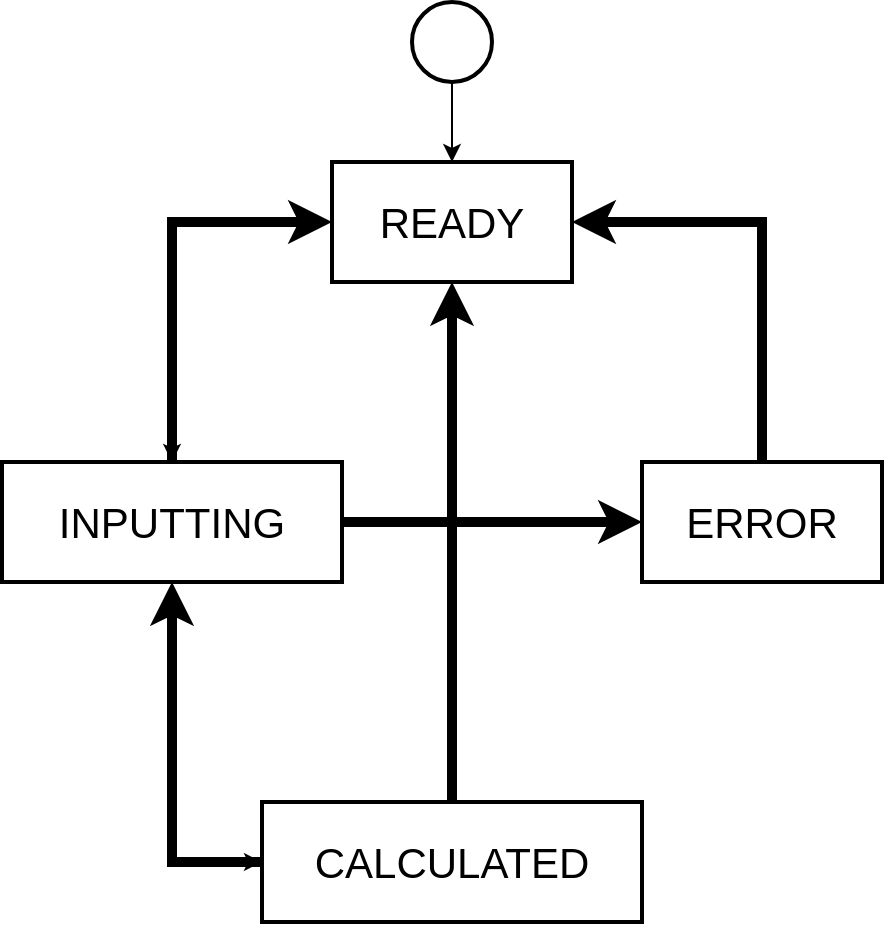<mxfile version="26.2.2">
  <diagram name="페이지-1" id="p568x0F5C-pffo1-Ry7s">
    <mxGraphModel dx="1362" dy="843" grid="1" gridSize="10" guides="1" tooltips="1" connect="1" arrows="1" fold="1" page="1" pageScale="1" pageWidth="4681" pageHeight="3300" math="0" shadow="0">
      <root>
        <mxCell id="0" />
        <mxCell id="1" parent="0" />
        <mxCell id="d4MO3R_pMteDhGbNmbMq-5" value="" style="edgeStyle=orthogonalEdgeStyle;rounded=0;orthogonalLoop=1;jettySize=auto;html=1;fontSize=21;" edge="1" parent="1" source="d4MO3R_pMteDhGbNmbMq-2" target="d4MO3R_pMteDhGbNmbMq-4">
          <mxGeometry relative="1" as="geometry" />
        </mxCell>
        <mxCell id="d4MO3R_pMteDhGbNmbMq-2" value="" style="strokeWidth=2;html=1;shape=mxgraph.flowchart.start_2;whiteSpace=wrap;fontSize=21;" vertex="1" parent="1">
          <mxGeometry x="745" y="80" width="40" height="40" as="geometry" />
        </mxCell>
        <mxCell id="d4MO3R_pMteDhGbNmbMq-8" value="" style="edgeStyle=orthogonalEdgeStyle;rounded=0;orthogonalLoop=1;jettySize=auto;html=1;" edge="1" parent="1" source="d4MO3R_pMteDhGbNmbMq-4" target="d4MO3R_pMteDhGbNmbMq-7">
          <mxGeometry relative="1" as="geometry">
            <Array as="points">
              <mxPoint x="625" y="190" />
            </Array>
          </mxGeometry>
        </mxCell>
        <mxCell id="d4MO3R_pMteDhGbNmbMq-4" value="READY" style="whiteSpace=wrap;html=1;strokeWidth=2;fontSize=21;" vertex="1" parent="1">
          <mxGeometry x="705" y="160" width="120" height="60" as="geometry" />
        </mxCell>
        <mxCell id="d4MO3R_pMteDhGbNmbMq-10" value="" style="edgeStyle=orthogonalEdgeStyle;rounded=0;orthogonalLoop=1;jettySize=auto;html=1;" edge="1" parent="1" source="d4MO3R_pMteDhGbNmbMq-7" target="d4MO3R_pMteDhGbNmbMq-9">
          <mxGeometry relative="1" as="geometry">
            <Array as="points">
              <mxPoint x="625" y="510" />
            </Array>
          </mxGeometry>
        </mxCell>
        <mxCell id="d4MO3R_pMteDhGbNmbMq-13" value="" style="edgeStyle=orthogonalEdgeStyle;rounded=0;orthogonalLoop=1;jettySize=auto;html=1;strokeWidth=5;" edge="1" parent="1" source="d4MO3R_pMteDhGbNmbMq-7" target="d4MO3R_pMteDhGbNmbMq-12">
          <mxGeometry relative="1" as="geometry" />
        </mxCell>
        <mxCell id="d4MO3R_pMteDhGbNmbMq-16" style="edgeStyle=orthogonalEdgeStyle;rounded=0;orthogonalLoop=1;jettySize=auto;html=1;entryX=0;entryY=0.5;entryDx=0;entryDy=0;strokeWidth=5;" edge="1" parent="1" source="d4MO3R_pMteDhGbNmbMq-7" target="d4MO3R_pMteDhGbNmbMq-4">
          <mxGeometry relative="1" as="geometry">
            <Array as="points">
              <mxPoint x="625" y="190" />
            </Array>
          </mxGeometry>
        </mxCell>
        <mxCell id="d4MO3R_pMteDhGbNmbMq-7" value="INPUTTING" style="whiteSpace=wrap;html=1;fontSize=21;strokeWidth=2;" vertex="1" parent="1">
          <mxGeometry x="540" y="310" width="170" height="60" as="geometry" />
        </mxCell>
        <mxCell id="d4MO3R_pMteDhGbNmbMq-15" style="edgeStyle=orthogonalEdgeStyle;rounded=0;orthogonalLoop=1;jettySize=auto;html=1;entryX=0.5;entryY=1;entryDx=0;entryDy=0;strokeWidth=5;" edge="1" parent="1" source="d4MO3R_pMteDhGbNmbMq-9" target="d4MO3R_pMteDhGbNmbMq-4">
          <mxGeometry relative="1" as="geometry" />
        </mxCell>
        <mxCell id="d4MO3R_pMteDhGbNmbMq-17" style="edgeStyle=orthogonalEdgeStyle;rounded=0;orthogonalLoop=1;jettySize=auto;html=1;entryX=0.5;entryY=1;entryDx=0;entryDy=0;strokeWidth=5;" edge="1" parent="1" source="d4MO3R_pMteDhGbNmbMq-9" target="d4MO3R_pMteDhGbNmbMq-7">
          <mxGeometry relative="1" as="geometry">
            <Array as="points">
              <mxPoint x="625" y="510" />
            </Array>
          </mxGeometry>
        </mxCell>
        <mxCell id="d4MO3R_pMteDhGbNmbMq-9" value="CALCULATED" style="whiteSpace=wrap;html=1;fontSize=21;strokeWidth=2;" vertex="1" parent="1">
          <mxGeometry x="670" y="480" width="190" height="60" as="geometry" />
        </mxCell>
        <mxCell id="d4MO3R_pMteDhGbNmbMq-14" style="edgeStyle=orthogonalEdgeStyle;rounded=0;orthogonalLoop=1;jettySize=auto;html=1;entryX=1;entryY=0.5;entryDx=0;entryDy=0;strokeWidth=5;" edge="1" parent="1" source="d4MO3R_pMteDhGbNmbMq-12" target="d4MO3R_pMteDhGbNmbMq-4">
          <mxGeometry relative="1" as="geometry">
            <Array as="points">
              <mxPoint x="920" y="190" />
            </Array>
          </mxGeometry>
        </mxCell>
        <mxCell id="d4MO3R_pMteDhGbNmbMq-12" value="ERROR" style="whiteSpace=wrap;html=1;fontSize=21;strokeWidth=2;" vertex="1" parent="1">
          <mxGeometry x="860" y="310" width="120" height="60" as="geometry" />
        </mxCell>
      </root>
    </mxGraphModel>
  </diagram>
</mxfile>
